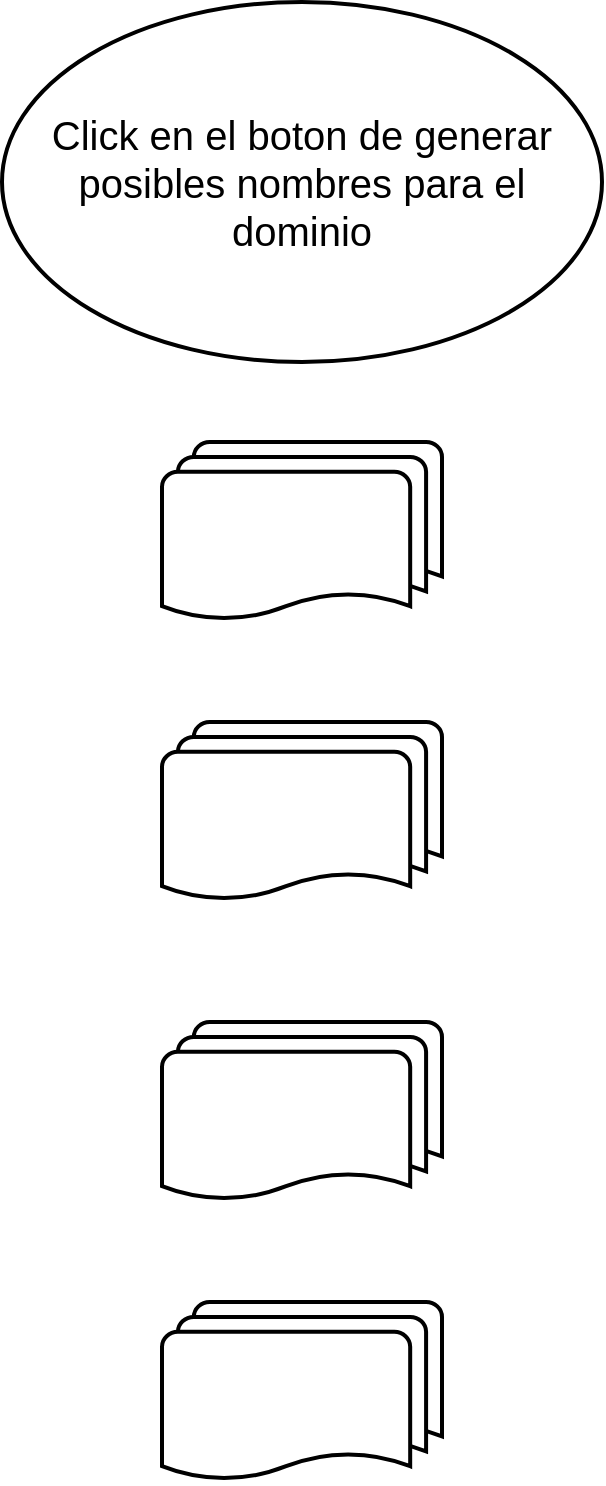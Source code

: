 <mxfile>
    <diagram id="mSIZmFOpyICkzrzSwZWQ" name="Page-1">
        <mxGraphModel dx="1216" dy="825" grid="1" gridSize="10" guides="1" tooltips="1" connect="1" arrows="1" fold="1" page="1" pageScale="1" pageWidth="850" pageHeight="1100" math="0" shadow="0">
            <root>
                <mxCell id="0"/>
                <mxCell id="1" parent="0"/>
                <mxCell id="2" value="&lt;font style=&quot;font-size: 20px;&quot;&gt;Click en el boton de generar posibles nombres para el dominio&lt;/font&gt;" style="strokeWidth=2;html=1;shape=mxgraph.flowchart.start_1;whiteSpace=wrap;" parent="1" vertex="1">
                    <mxGeometry x="20" y="20" width="300" height="180" as="geometry"/>
                </mxCell>
                <mxCell id="3" value="" style="strokeWidth=2;html=1;shape=mxgraph.flowchart.multi-document;whiteSpace=wrap;fontSize=20;" parent="1" vertex="1">
                    <mxGeometry x="100" y="530" width="140" height="90" as="geometry"/>
                </mxCell>
                <mxCell id="4" value="" style="strokeWidth=2;html=1;shape=mxgraph.flowchart.multi-document;whiteSpace=wrap;fontSize=20;" parent="1" vertex="1">
                    <mxGeometry x="100" y="380" width="140" height="90" as="geometry"/>
                </mxCell>
                <mxCell id="5" value="" style="strokeWidth=2;html=1;shape=mxgraph.flowchart.multi-document;whiteSpace=wrap;fontSize=20;" parent="1" vertex="1">
                    <mxGeometry x="100" y="240" width="140" height="90" as="geometry"/>
                </mxCell>
                <mxCell id="6" value="" style="strokeWidth=2;html=1;shape=mxgraph.flowchart.multi-document;whiteSpace=wrap;fontSize=20;" parent="1" vertex="1">
                    <mxGeometry x="100" y="670" width="140" height="90" as="geometry"/>
                </mxCell>
            </root>
        </mxGraphModel>
    </diagram>
</mxfile>